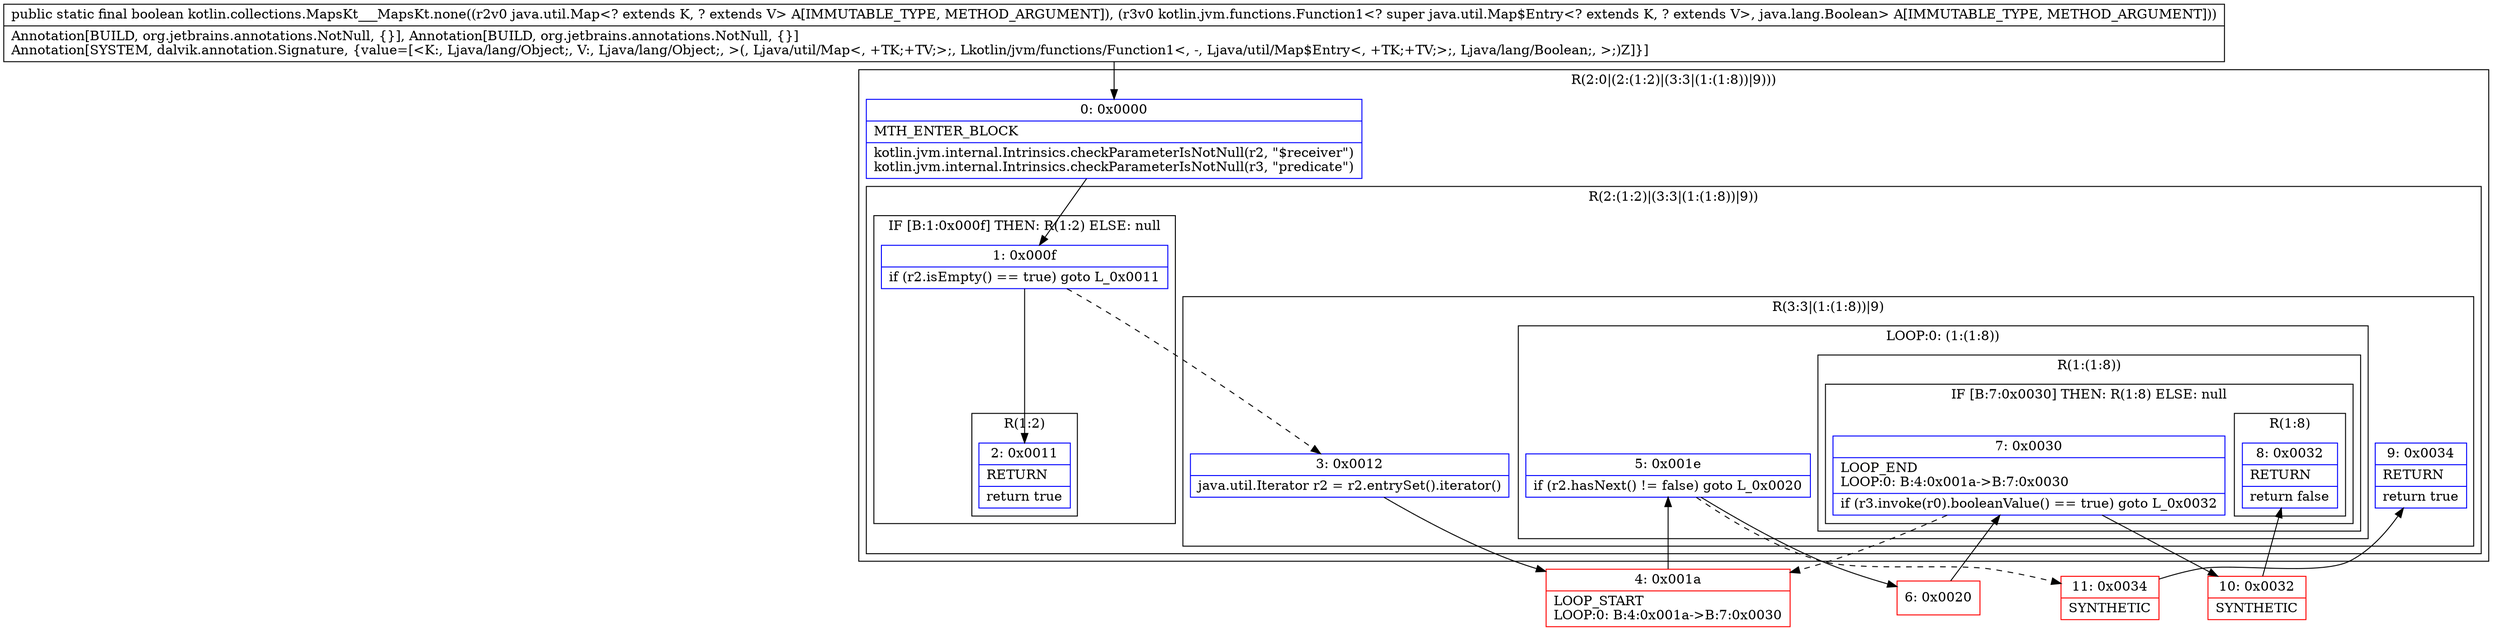 digraph "CFG forkotlin.collections.MapsKt___MapsKt.none(Ljava\/util\/Map;Lkotlin\/jvm\/functions\/Function1;)Z" {
subgraph cluster_Region_278979095 {
label = "R(2:0|(2:(1:2)|(3:3|(1:(1:8))|9)))";
node [shape=record,color=blue];
Node_0 [shape=record,label="{0\:\ 0x0000|MTH_ENTER_BLOCK\l|kotlin.jvm.internal.Intrinsics.checkParameterIsNotNull(r2, \"$receiver\")\lkotlin.jvm.internal.Intrinsics.checkParameterIsNotNull(r3, \"predicate\")\l}"];
subgraph cluster_Region_1373460437 {
label = "R(2:(1:2)|(3:3|(1:(1:8))|9))";
node [shape=record,color=blue];
subgraph cluster_IfRegion_2056778059 {
label = "IF [B:1:0x000f] THEN: R(1:2) ELSE: null";
node [shape=record,color=blue];
Node_1 [shape=record,label="{1\:\ 0x000f|if (r2.isEmpty() == true) goto L_0x0011\l}"];
subgraph cluster_Region_1883549127 {
label = "R(1:2)";
node [shape=record,color=blue];
Node_2 [shape=record,label="{2\:\ 0x0011|RETURN\l|return true\l}"];
}
}
subgraph cluster_Region_1742948738 {
label = "R(3:3|(1:(1:8))|9)";
node [shape=record,color=blue];
Node_3 [shape=record,label="{3\:\ 0x0012|java.util.Iterator r2 = r2.entrySet().iterator()\l}"];
subgraph cluster_LoopRegion_1547426132 {
label = "LOOP:0: (1:(1:8))";
node [shape=record,color=blue];
Node_5 [shape=record,label="{5\:\ 0x001e|if (r2.hasNext() != false) goto L_0x0020\l}"];
subgraph cluster_Region_434337329 {
label = "R(1:(1:8))";
node [shape=record,color=blue];
subgraph cluster_IfRegion_1285343839 {
label = "IF [B:7:0x0030] THEN: R(1:8) ELSE: null";
node [shape=record,color=blue];
Node_7 [shape=record,label="{7\:\ 0x0030|LOOP_END\lLOOP:0: B:4:0x001a\-\>B:7:0x0030\l|if (r3.invoke(r0).booleanValue() == true) goto L_0x0032\l}"];
subgraph cluster_Region_827208983 {
label = "R(1:8)";
node [shape=record,color=blue];
Node_8 [shape=record,label="{8\:\ 0x0032|RETURN\l|return false\l}"];
}
}
}
}
Node_9 [shape=record,label="{9\:\ 0x0034|RETURN\l|return true\l}"];
}
}
}
Node_4 [shape=record,color=red,label="{4\:\ 0x001a|LOOP_START\lLOOP:0: B:4:0x001a\-\>B:7:0x0030\l}"];
Node_6 [shape=record,color=red,label="{6\:\ 0x0020}"];
Node_10 [shape=record,color=red,label="{10\:\ 0x0032|SYNTHETIC\l}"];
Node_11 [shape=record,color=red,label="{11\:\ 0x0034|SYNTHETIC\l}"];
MethodNode[shape=record,label="{public static final boolean kotlin.collections.MapsKt___MapsKt.none((r2v0 java.util.Map\<? extends K, ? extends V\> A[IMMUTABLE_TYPE, METHOD_ARGUMENT]), (r3v0 kotlin.jvm.functions.Function1\<? super java.util.Map$Entry\<? extends K, ? extends V\>, java.lang.Boolean\> A[IMMUTABLE_TYPE, METHOD_ARGUMENT]))  | Annotation[BUILD, org.jetbrains.annotations.NotNull, \{\}], Annotation[BUILD, org.jetbrains.annotations.NotNull, \{\}]\lAnnotation[SYSTEM, dalvik.annotation.Signature, \{value=[\<K:, Ljava\/lang\/Object;, V:, Ljava\/lang\/Object;, \>(, Ljava\/util\/Map\<, +TK;+TV;\>;, Lkotlin\/jvm\/functions\/Function1\<, \-, Ljava\/util\/Map$Entry\<, +TK;+TV;\>;, Ljava\/lang\/Boolean;, \>;)Z]\}]\l}"];
MethodNode -> Node_0;
Node_0 -> Node_1;
Node_1 -> Node_2;
Node_1 -> Node_3[style=dashed];
Node_3 -> Node_4;
Node_5 -> Node_6;
Node_5 -> Node_11[style=dashed];
Node_7 -> Node_4[style=dashed];
Node_7 -> Node_10;
Node_4 -> Node_5;
Node_6 -> Node_7;
Node_10 -> Node_8;
Node_11 -> Node_9;
}

